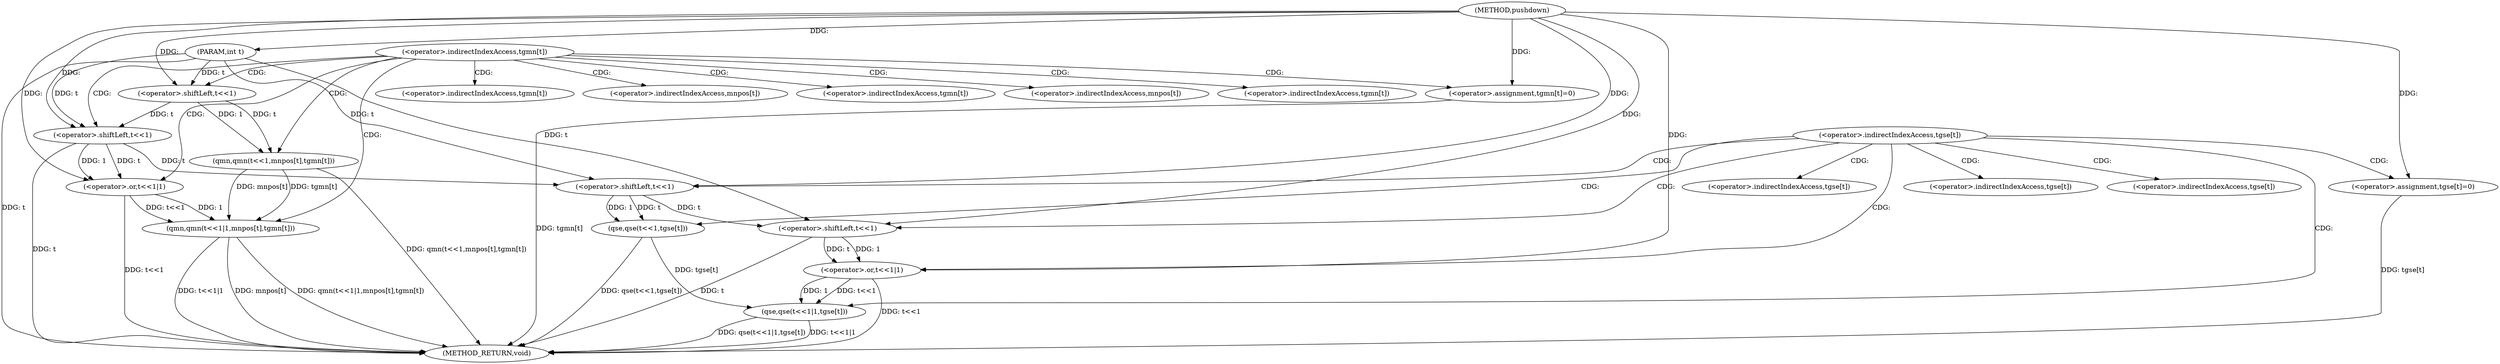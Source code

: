 digraph "pushdown" {  
"1000698" [label = "(METHOD,pushdown)" ]
"1000761" [label = "(METHOD_RETURN,void)" ]
"1000699" [label = "(PARAM,int t)" ]
"1000706" [label = "(qmn,qmn(t<<1,mnpos[t],tgmn[t]))" ]
"1000739" [label = "(qse,qse(t<<1,tgse[t]))" ]
"1000717" [label = "(qmn,qmn(t<<1|1,mnpos[t],tgmn[t]))" ]
"1000729" [label = "(<operator>.assignment,tgmn[t]=0)" ]
"1000747" [label = "(qse,qse(t<<1|1,tgse[t]))" ]
"1000756" [label = "(<operator>.assignment,tgse[t]=0)" ]
"1000707" [label = "(<operator>.shiftLeft,t<<1)" ]
"1000740" [label = "(<operator>.shiftLeft,t<<1)" ]
"1000718" [label = "(<operator>.or,t<<1|1)" ]
"1000748" [label = "(<operator>.or,t<<1|1)" ]
"1000719" [label = "(<operator>.shiftLeft,t<<1)" ]
"1000749" [label = "(<operator>.shiftLeft,t<<1)" ]
"1000702" [label = "(<operator>.indirectIndexAccess,tgmn[t])" ]
"1000735" [label = "(<operator>.indirectIndexAccess,tgse[t])" ]
"1000710" [label = "(<operator>.indirectIndexAccess,mnpos[t])" ]
"1000713" [label = "(<operator>.indirectIndexAccess,tgmn[t])" ]
"1000743" [label = "(<operator>.indirectIndexAccess,tgse[t])" ]
"1000723" [label = "(<operator>.indirectIndexAccess,mnpos[t])" ]
"1000726" [label = "(<operator>.indirectIndexAccess,tgmn[t])" ]
"1000730" [label = "(<operator>.indirectIndexAccess,tgmn[t])" ]
"1000753" [label = "(<operator>.indirectIndexAccess,tgse[t])" ]
"1000757" [label = "(<operator>.indirectIndexAccess,tgse[t])" ]
  "1000699" -> "1000761"  [ label = "DDG: t"] 
  "1000706" -> "1000761"  [ label = "DDG: qmn(t<<1,mnpos[t],tgmn[t])"] 
  "1000719" -> "1000761"  [ label = "DDG: t"] 
  "1000718" -> "1000761"  [ label = "DDG: t<<1"] 
  "1000717" -> "1000761"  [ label = "DDG: t<<1|1"] 
  "1000717" -> "1000761"  [ label = "DDG: mnpos[t]"] 
  "1000717" -> "1000761"  [ label = "DDG: qmn(t<<1|1,mnpos[t],tgmn[t])"] 
  "1000729" -> "1000761"  [ label = "DDG: tgmn[t]"] 
  "1000739" -> "1000761"  [ label = "DDG: qse(t<<1,tgse[t])"] 
  "1000749" -> "1000761"  [ label = "DDG: t"] 
  "1000748" -> "1000761"  [ label = "DDG: t<<1"] 
  "1000747" -> "1000761"  [ label = "DDG: t<<1|1"] 
  "1000747" -> "1000761"  [ label = "DDG: qse(t<<1|1,tgse[t])"] 
  "1000756" -> "1000761"  [ label = "DDG: tgse[t]"] 
  "1000698" -> "1000699"  [ label = "DDG: "] 
  "1000707" -> "1000706"  [ label = "DDG: 1"] 
  "1000707" -> "1000706"  [ label = "DDG: t"] 
  "1000698" -> "1000729"  [ label = "DDG: "] 
  "1000740" -> "1000739"  [ label = "DDG: t"] 
  "1000740" -> "1000739"  [ label = "DDG: 1"] 
  "1000698" -> "1000756"  [ label = "DDG: "] 
  "1000699" -> "1000707"  [ label = "DDG: t"] 
  "1000698" -> "1000707"  [ label = "DDG: "] 
  "1000718" -> "1000717"  [ label = "DDG: t<<1"] 
  "1000718" -> "1000717"  [ label = "DDG: 1"] 
  "1000706" -> "1000717"  [ label = "DDG: mnpos[t]"] 
  "1000706" -> "1000717"  [ label = "DDG: tgmn[t]"] 
  "1000719" -> "1000740"  [ label = "DDG: t"] 
  "1000699" -> "1000740"  [ label = "DDG: t"] 
  "1000698" -> "1000740"  [ label = "DDG: "] 
  "1000748" -> "1000747"  [ label = "DDG: 1"] 
  "1000748" -> "1000747"  [ label = "DDG: t<<1"] 
  "1000739" -> "1000747"  [ label = "DDG: tgse[t]"] 
  "1000719" -> "1000718"  [ label = "DDG: 1"] 
  "1000719" -> "1000718"  [ label = "DDG: t"] 
  "1000698" -> "1000718"  [ label = "DDG: "] 
  "1000749" -> "1000748"  [ label = "DDG: 1"] 
  "1000749" -> "1000748"  [ label = "DDG: t"] 
  "1000698" -> "1000748"  [ label = "DDG: "] 
  "1000707" -> "1000719"  [ label = "DDG: t"] 
  "1000699" -> "1000719"  [ label = "DDG: t"] 
  "1000698" -> "1000719"  [ label = "DDG: "] 
  "1000740" -> "1000749"  [ label = "DDG: t"] 
  "1000699" -> "1000749"  [ label = "DDG: t"] 
  "1000698" -> "1000749"  [ label = "DDG: "] 
  "1000702" -> "1000713"  [ label = "CDG: "] 
  "1000702" -> "1000717"  [ label = "CDG: "] 
  "1000702" -> "1000726"  [ label = "CDG: "] 
  "1000702" -> "1000718"  [ label = "CDG: "] 
  "1000702" -> "1000707"  [ label = "CDG: "] 
  "1000702" -> "1000729"  [ label = "CDG: "] 
  "1000702" -> "1000706"  [ label = "CDG: "] 
  "1000702" -> "1000723"  [ label = "CDG: "] 
  "1000702" -> "1000710"  [ label = "CDG: "] 
  "1000702" -> "1000719"  [ label = "CDG: "] 
  "1000702" -> "1000730"  [ label = "CDG: "] 
  "1000735" -> "1000748"  [ label = "CDG: "] 
  "1000735" -> "1000739"  [ label = "CDG: "] 
  "1000735" -> "1000743"  [ label = "CDG: "] 
  "1000735" -> "1000756"  [ label = "CDG: "] 
  "1000735" -> "1000753"  [ label = "CDG: "] 
  "1000735" -> "1000740"  [ label = "CDG: "] 
  "1000735" -> "1000757"  [ label = "CDG: "] 
  "1000735" -> "1000749"  [ label = "CDG: "] 
  "1000735" -> "1000747"  [ label = "CDG: "] 
}
